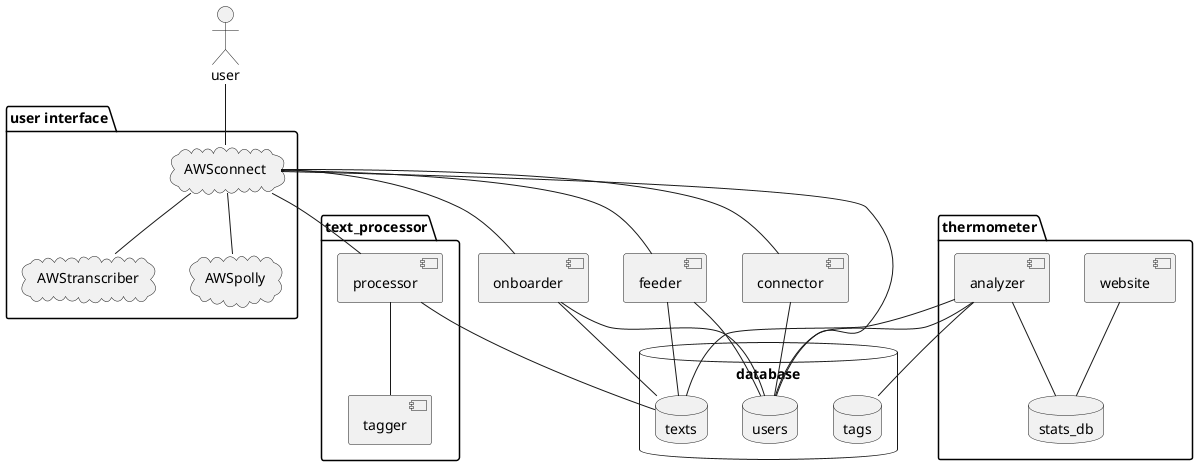 @startuml component

package "thermometer" {
  component analyzer
  database stats_db
  component website
}

package "text_processor" {
  component processor
  component tagger
}

package "user interface" {
  cloud AWStranscriber
  cloud AWSpolly
  cloud AWSconnect as welcomer
  component processor
  component tagger
}

database "database" {
    database users
    database texts
    database tags
}

actor user
component tagger
component onboarder
component connector
component feeder



user -- welcomer
welcomer -- onboarder
welcomer -- AWSpolly
welcomer -- AWStranscriber
welcomer -- users
welcomer -- processor
welcomer -- feeder
welcomer -- connector
feeder -- users
feeder -- texts
connector -- users
onboarder -- users
onboarder -- texts

processor -- tagger
processor -- texts

analyzer -- users
analyzer -- texts
analyzer -- tags
analyzer -- stats_db
website -- stats_db
@enduml